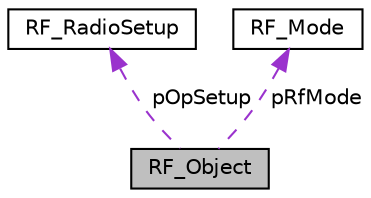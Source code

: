 digraph "RF_Object"
{
  edge [fontname="Helvetica",fontsize="10",labelfontname="Helvetica",labelfontsize="10"];
  node [fontname="Helvetica",fontsize="10",shape=record];
  Node1 [label="RF_Object",height=0.2,width=0.4,color="black", fillcolor="grey75", style="filled", fontcolor="black"];
  Node2 -> Node1 [dir="back",color="darkorchid3",fontsize="10",style="dashed",label=" pOpSetup" ,fontname="Helvetica"];
  Node2 [label="RF_RadioSetup",height=0.2,width=0.4,color="black", fillcolor="white", style="filled",URL="$union_r_f___radio_setup.html",tooltip="Union of the different flavors of RADIO_SETUP commands. "];
  Node3 -> Node1 [dir="back",color="darkorchid3",fontsize="10",style="dashed",label=" pRfMode" ,fontname="Helvetica"];
  Node3 [label="RF_Mode",height=0.2,width=0.4,color="black", fillcolor="white", style="filled",URL="$struct_r_f___mode.html",tooltip="Struct defining operating mode of RF driver. "];
}
